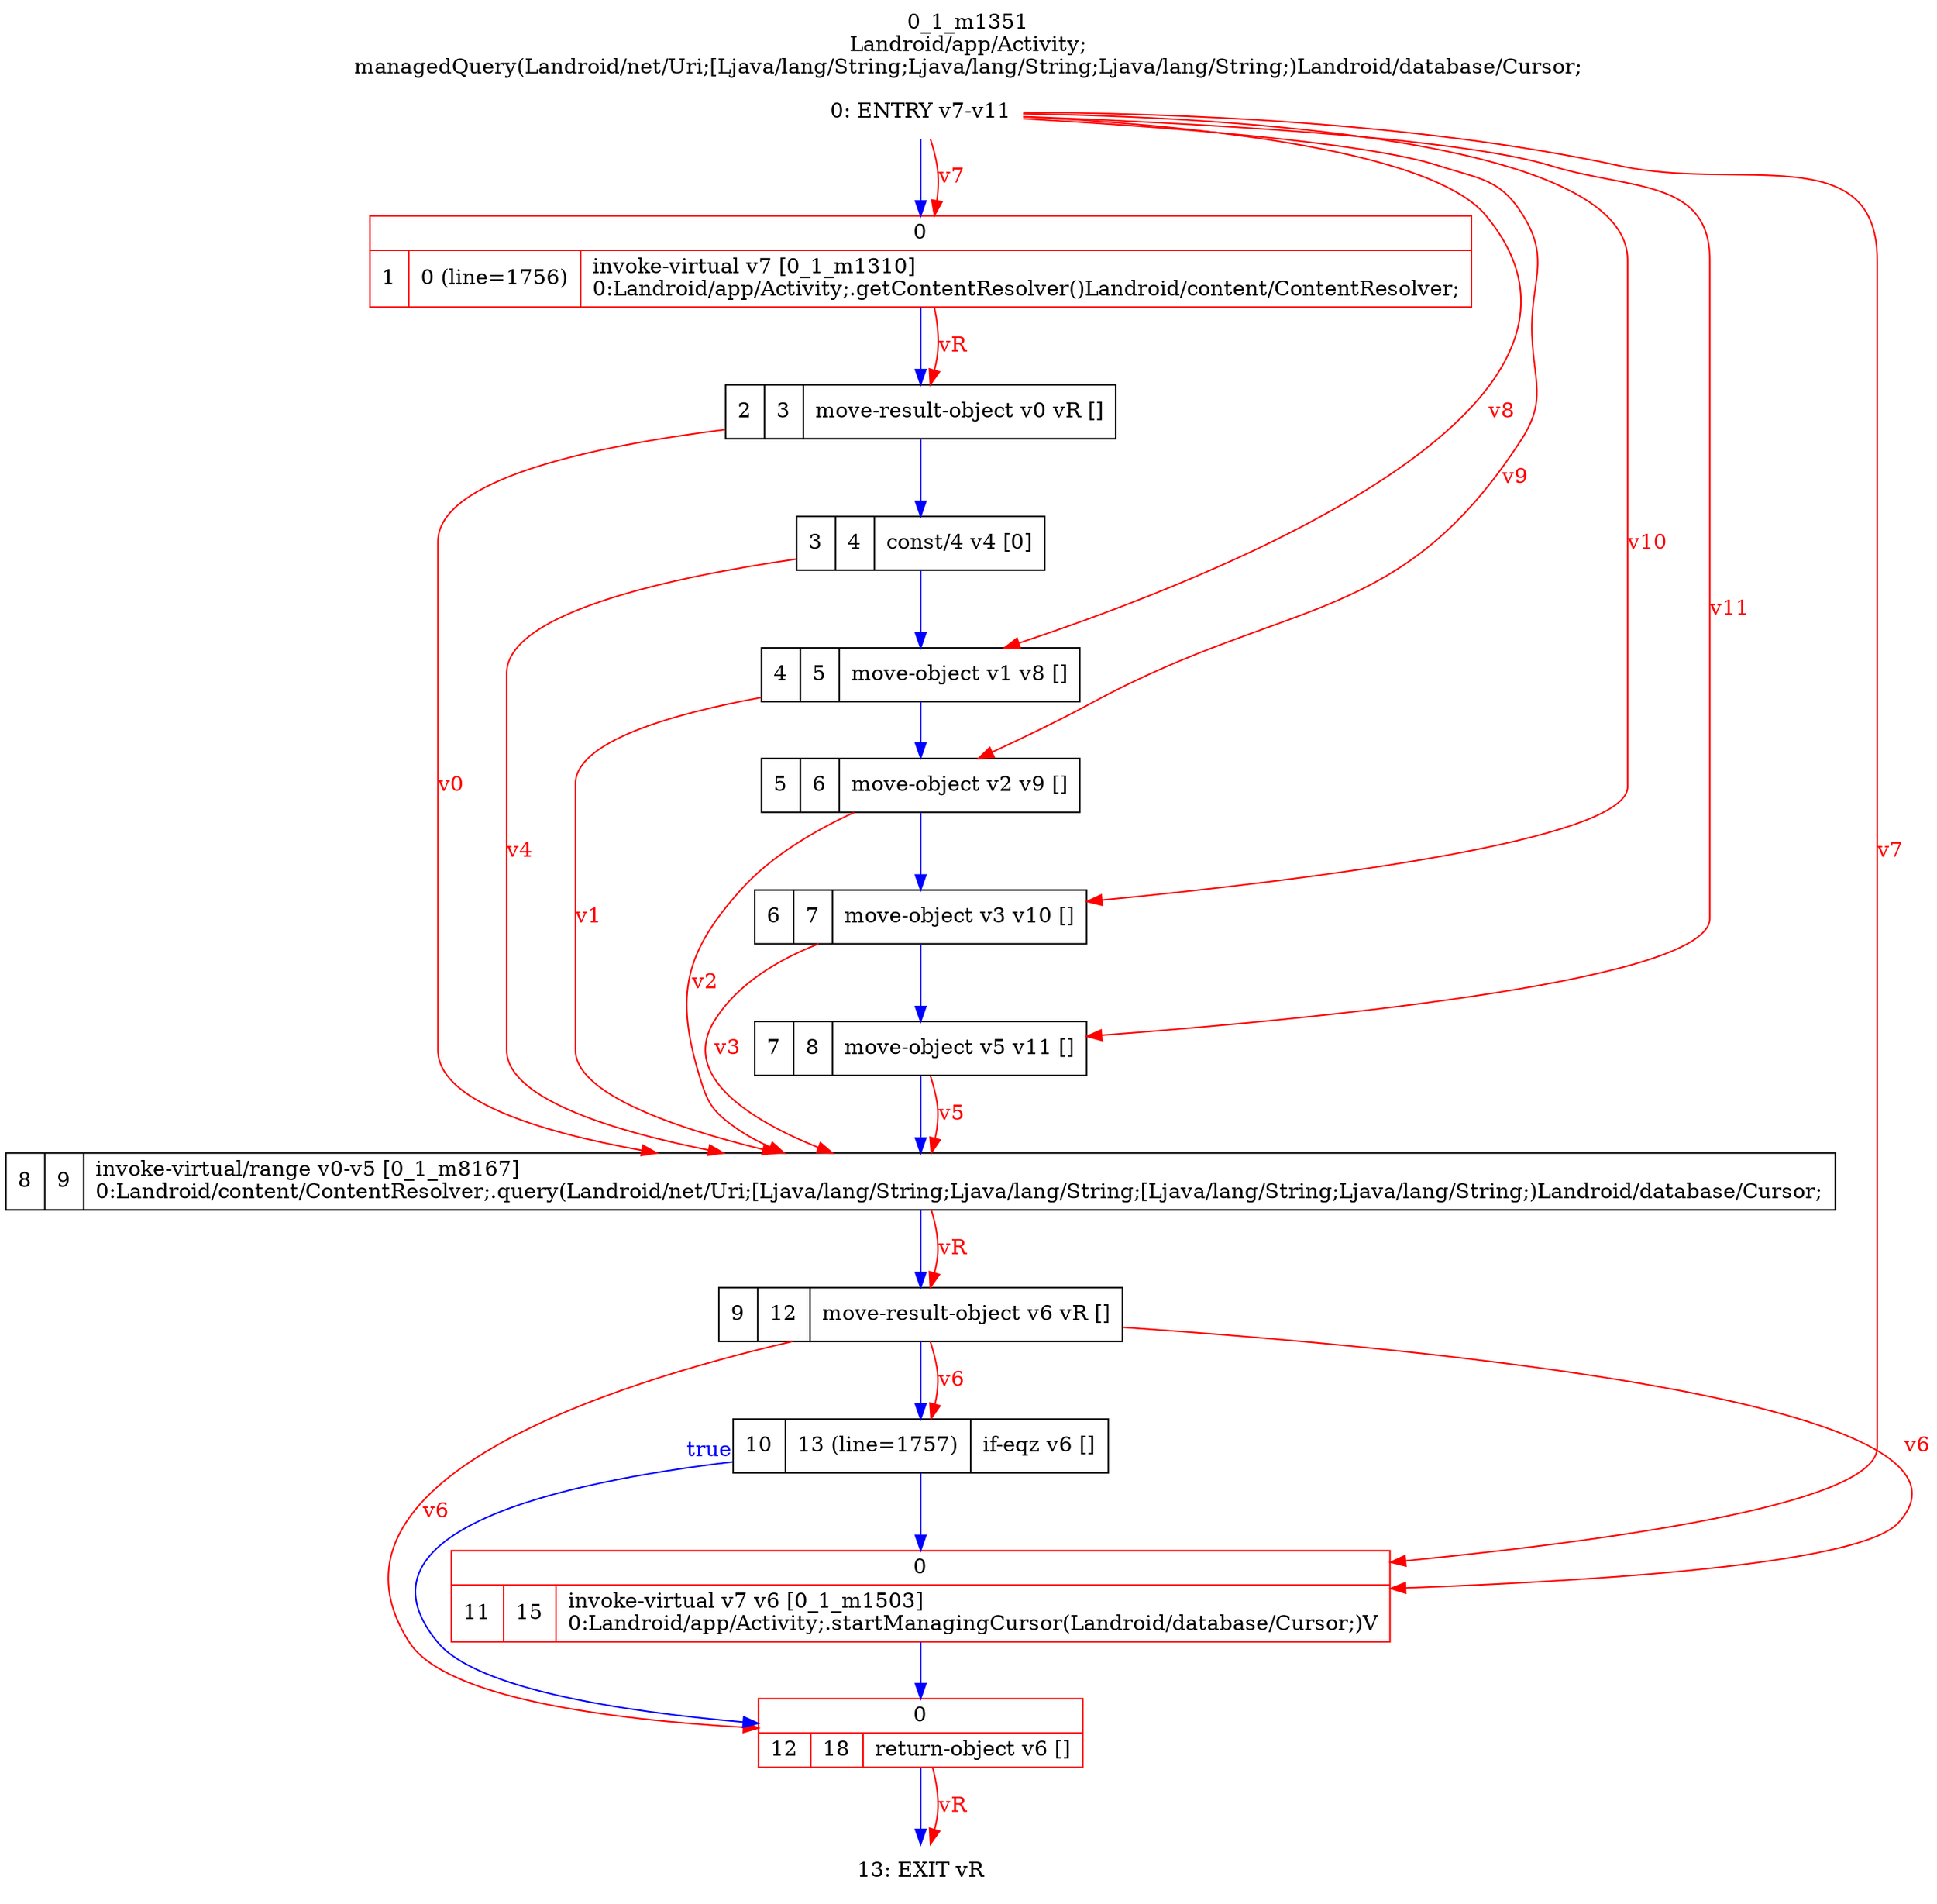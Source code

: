 digraph G {
rankdir=UD;
labelloc=t;
label="0_1_m1351\nLandroid/app/Activity;
managedQuery(Landroid/net/Uri;[Ljava/lang/String;Ljava/lang/String;Ljava/lang/String;)Landroid/database/Cursor;";
0[label="0: ENTRY v7-v11",shape=plaintext];
1[label="{0|{1|0 (line=1756)|invoke-virtual v7 [0_1_m1310]\l0:Landroid/app/Activity;.getContentResolver()Landroid/content/ContentResolver;\l}}",shape=record,URL="0_1_m1310.dot", color=red];
2[label="2|3|move-result-object v0 vR []\l",shape=record];
3[label="3|4|const/4 v4 [0]\l",shape=record];
4[label="4|5|move-object v1 v8 []\l",shape=record];
5[label="5|6|move-object v2 v9 []\l",shape=record];
6[label="6|7|move-object v3 v10 []\l",shape=record];
7[label="7|8|move-object v5 v11 []\l",shape=record];
8[label="8|9|invoke-virtual/range v0-v5 [0_1_m8167]\l0:Landroid/content/ContentResolver;.query(Landroid/net/Uri;[Ljava/lang/String;Ljava/lang/String;[Ljava/lang/String;Ljava/lang/String;)Landroid/database/Cursor;\l",shape=record,URL="0_1_m8167.dot"];
9[label="9|12|move-result-object v6 vR []\l",shape=record];
10[label="10|13 (line=1757)|if-eqz v6 []\l",shape=record];
11[label="{0|{11|15|invoke-virtual v7 v6 [0_1_m1503]\l0:Landroid/app/Activity;.startManagingCursor(Landroid/database/Cursor;)V\l}}",shape=record,URL="0_1_m1503.dot", color=red];
12[label="{0|{12|18|return-object v6 []\l}}",shape=record, color=red];
13[label="13: EXIT vR",shape=plaintext];
0->1 [color=blue, fontcolor=blue,weight=100, taillabel=""];
1->2 [color=blue, fontcolor=blue,weight=100, taillabel=""];
2->3 [color=blue, fontcolor=blue,weight=100, taillabel=""];
3->4 [color=blue, fontcolor=blue,weight=100, taillabel=""];
4->5 [color=blue, fontcolor=blue,weight=100, taillabel=""];
5->6 [color=blue, fontcolor=blue,weight=100, taillabel=""];
6->7 [color=blue, fontcolor=blue,weight=100, taillabel=""];
7->8 [color=blue, fontcolor=blue,weight=100, taillabel=""];
8->9 [color=blue, fontcolor=blue,weight=100, taillabel=""];
9->10 [color=blue, fontcolor=blue,weight=100, taillabel=""];
10->12 [color=blue, fontcolor=blue,weight=10, taillabel="true"];
10->11 [color=blue, fontcolor=blue,weight=100, taillabel=""];
11->12 [color=blue, fontcolor=blue,weight=100, taillabel=""];
12->13 [color=blue, fontcolor=blue,weight=100, taillabel=""];
0->1 [color=red, fontcolor=red, label="v7"];
1->2 [color=red, fontcolor=red, label="vR"];
0->4 [color=red, fontcolor=red, label="v8"];
0->5 [color=red, fontcolor=red, label="v9"];
0->6 [color=red, fontcolor=red, label="v10"];
0->7 [color=red, fontcolor=red, label="v11"];
2->8 [color=red, fontcolor=red, label="v0"];
3->8 [color=red, fontcolor=red, label="v4"];
4->8 [color=red, fontcolor=red, label="v1"];
5->8 [color=red, fontcolor=red, label="v2"];
6->8 [color=red, fontcolor=red, label="v3"];
7->8 [color=red, fontcolor=red, label="v5"];
8->9 [color=red, fontcolor=red, label="vR"];
9->10 [color=red, fontcolor=red, label="v6"];
0->11 [color=red, fontcolor=red, label="v7"];
9->11 [color=red, fontcolor=red, label="v6"];
9->12 [color=red, fontcolor=red, label="v6"];
12->13 [color=red, fontcolor=red, label="vR"];
}
